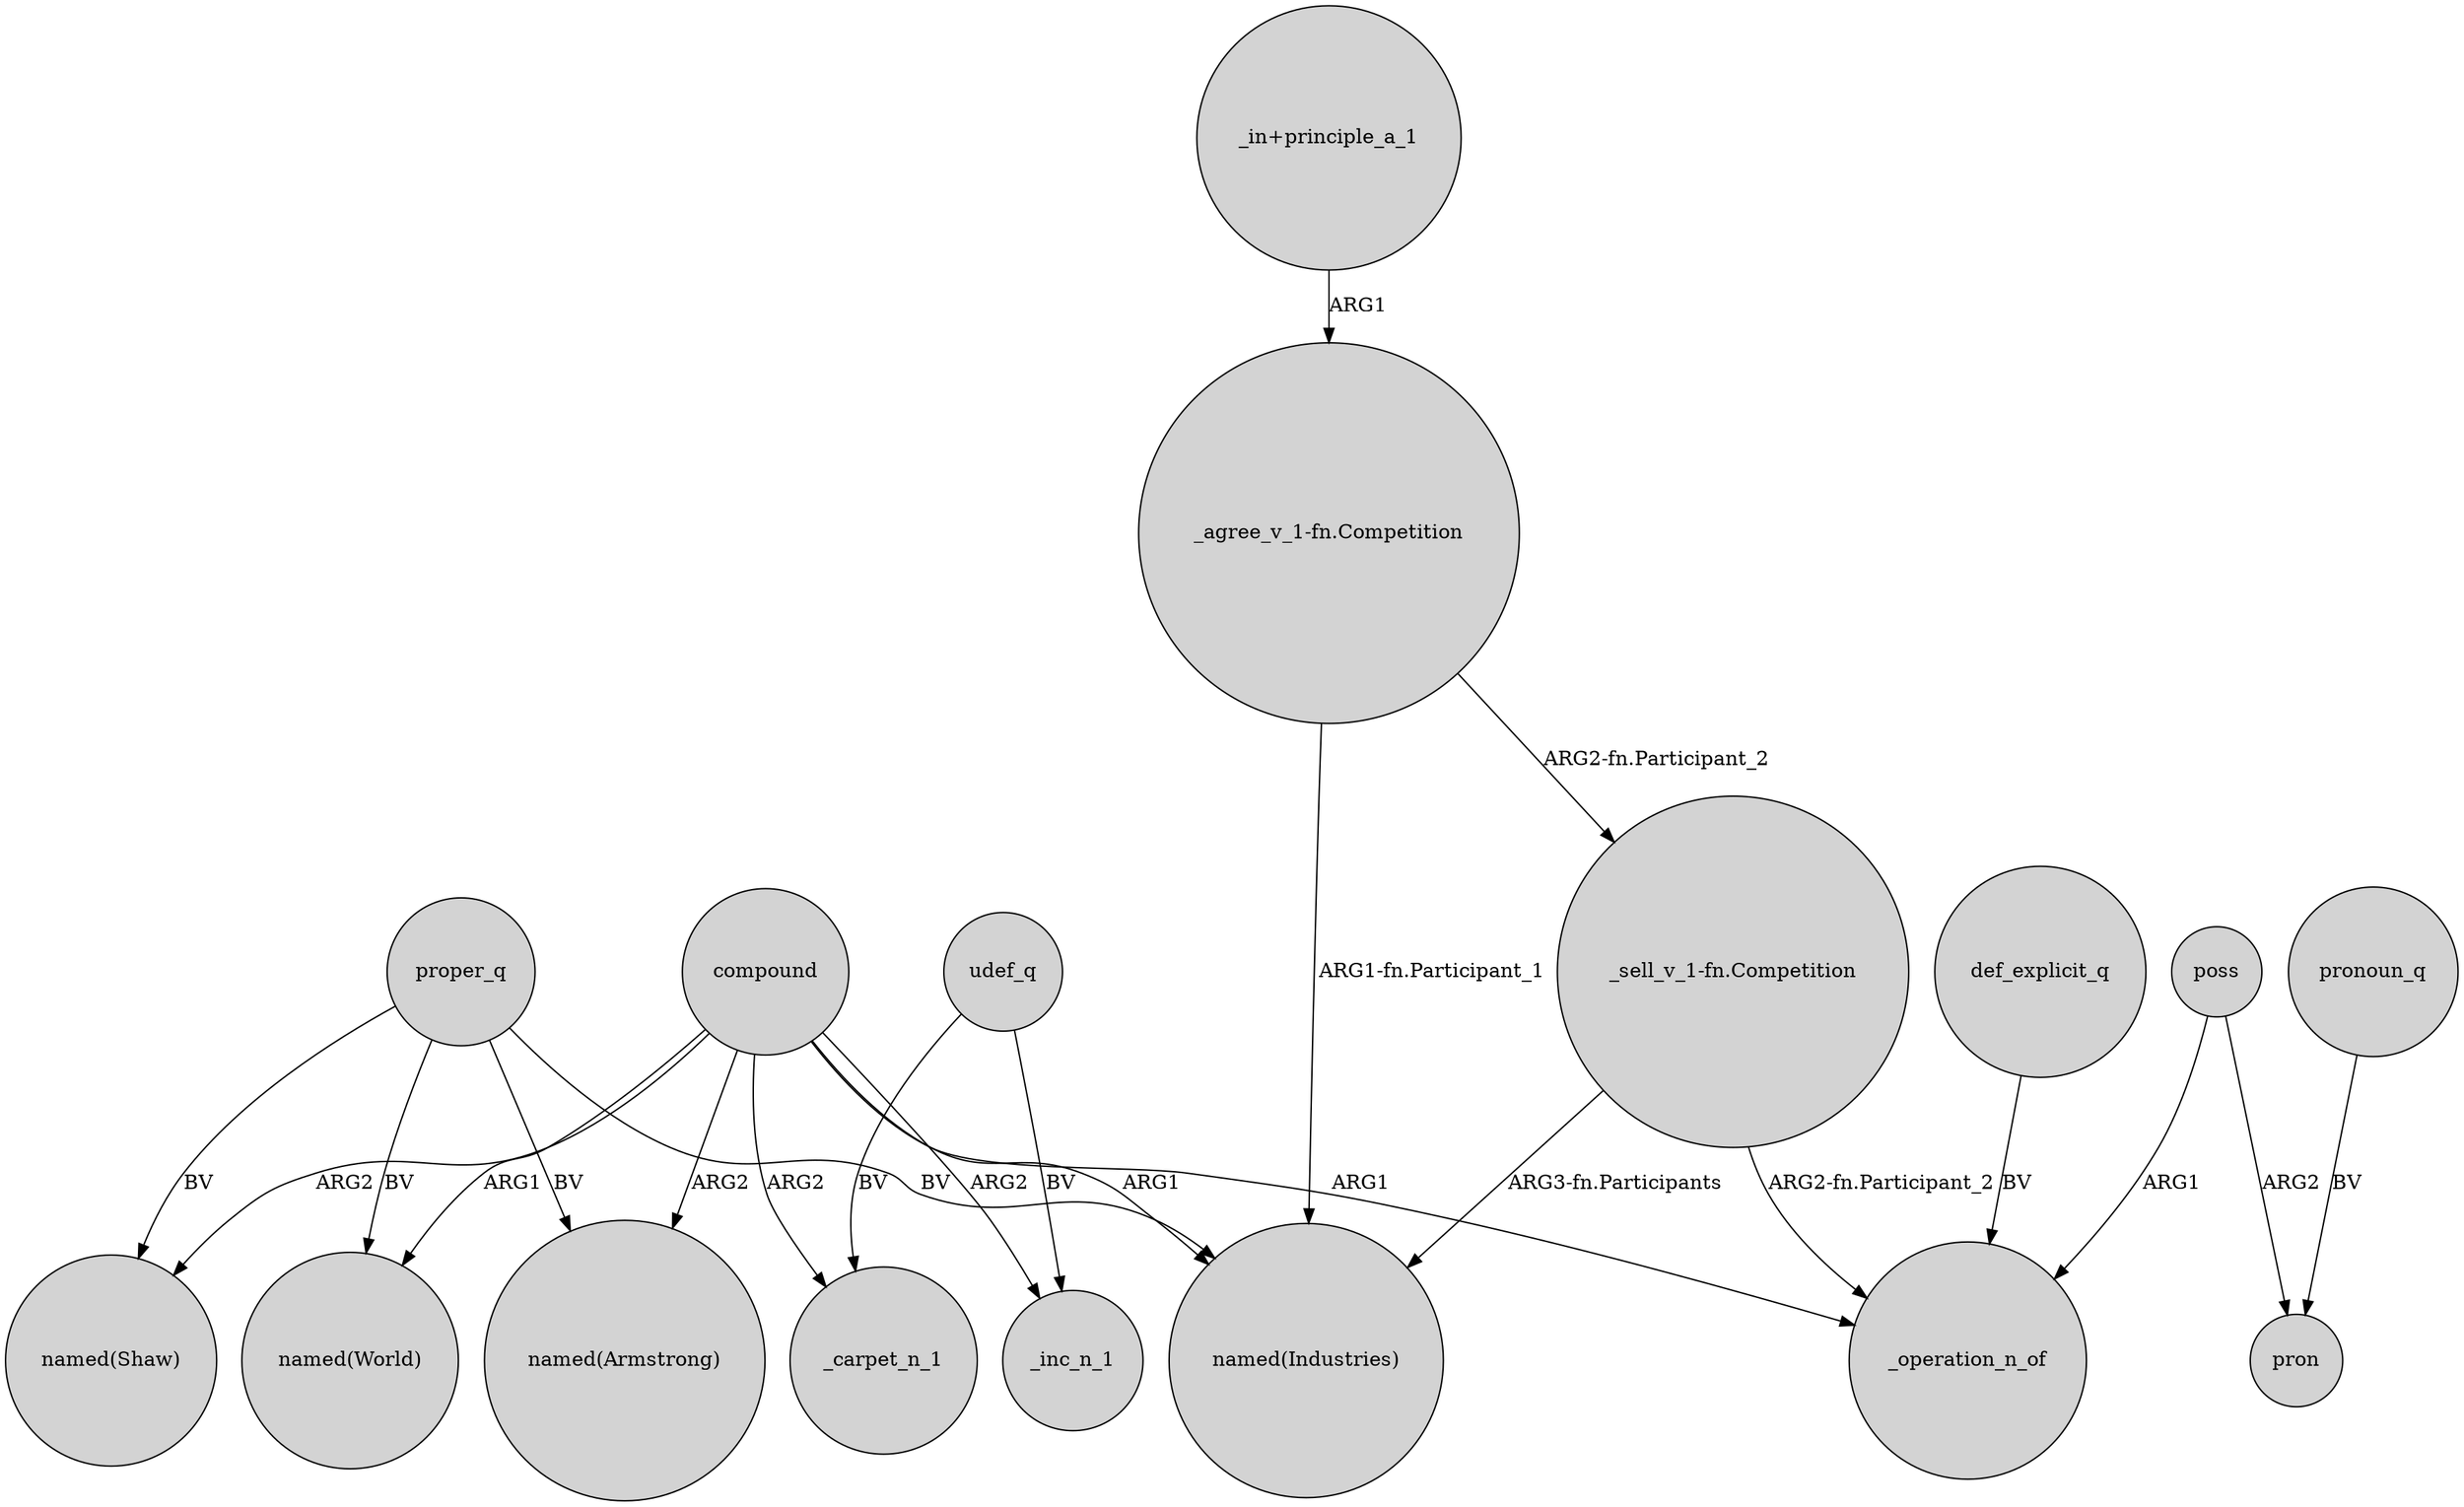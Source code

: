 digraph {
	node [shape=circle style=filled]
	proper_q -> "named(Industries)" [label=BV]
	compound -> _carpet_n_1 [label=ARG2]
	compound -> "named(Shaw)" [label=ARG2]
	compound -> "named(Armstrong)" [label=ARG2]
	compound -> "named(World)" [label=ARG1]
	compound -> "named(Industries)" [label=ARG1]
	poss -> _operation_n_of [label=ARG1]
	"_sell_v_1-fn.Competition" -> _operation_n_of [label="ARG2-fn.Participant_2"]
	"_in+principle_a_1" -> "_agree_v_1-fn.Competition" [label=ARG1]
	compound -> _operation_n_of [label=ARG1]
	"_agree_v_1-fn.Competition" -> "_sell_v_1-fn.Competition" [label="ARG2-fn.Participant_2"]
	pronoun_q -> pron [label=BV]
	udef_q -> _inc_n_1 [label=BV]
	poss -> pron [label=ARG2]
	compound -> _inc_n_1 [label=ARG2]
	proper_q -> "named(Shaw)" [label=BV]
	def_explicit_q -> _operation_n_of [label=BV]
	proper_q -> "named(World)" [label=BV]
	"_sell_v_1-fn.Competition" -> "named(Industries)" [label="ARG3-fn.Participants"]
	"_agree_v_1-fn.Competition" -> "named(Industries)" [label="ARG1-fn.Participant_1"]
	udef_q -> _carpet_n_1 [label=BV]
	proper_q -> "named(Armstrong)" [label=BV]
}
